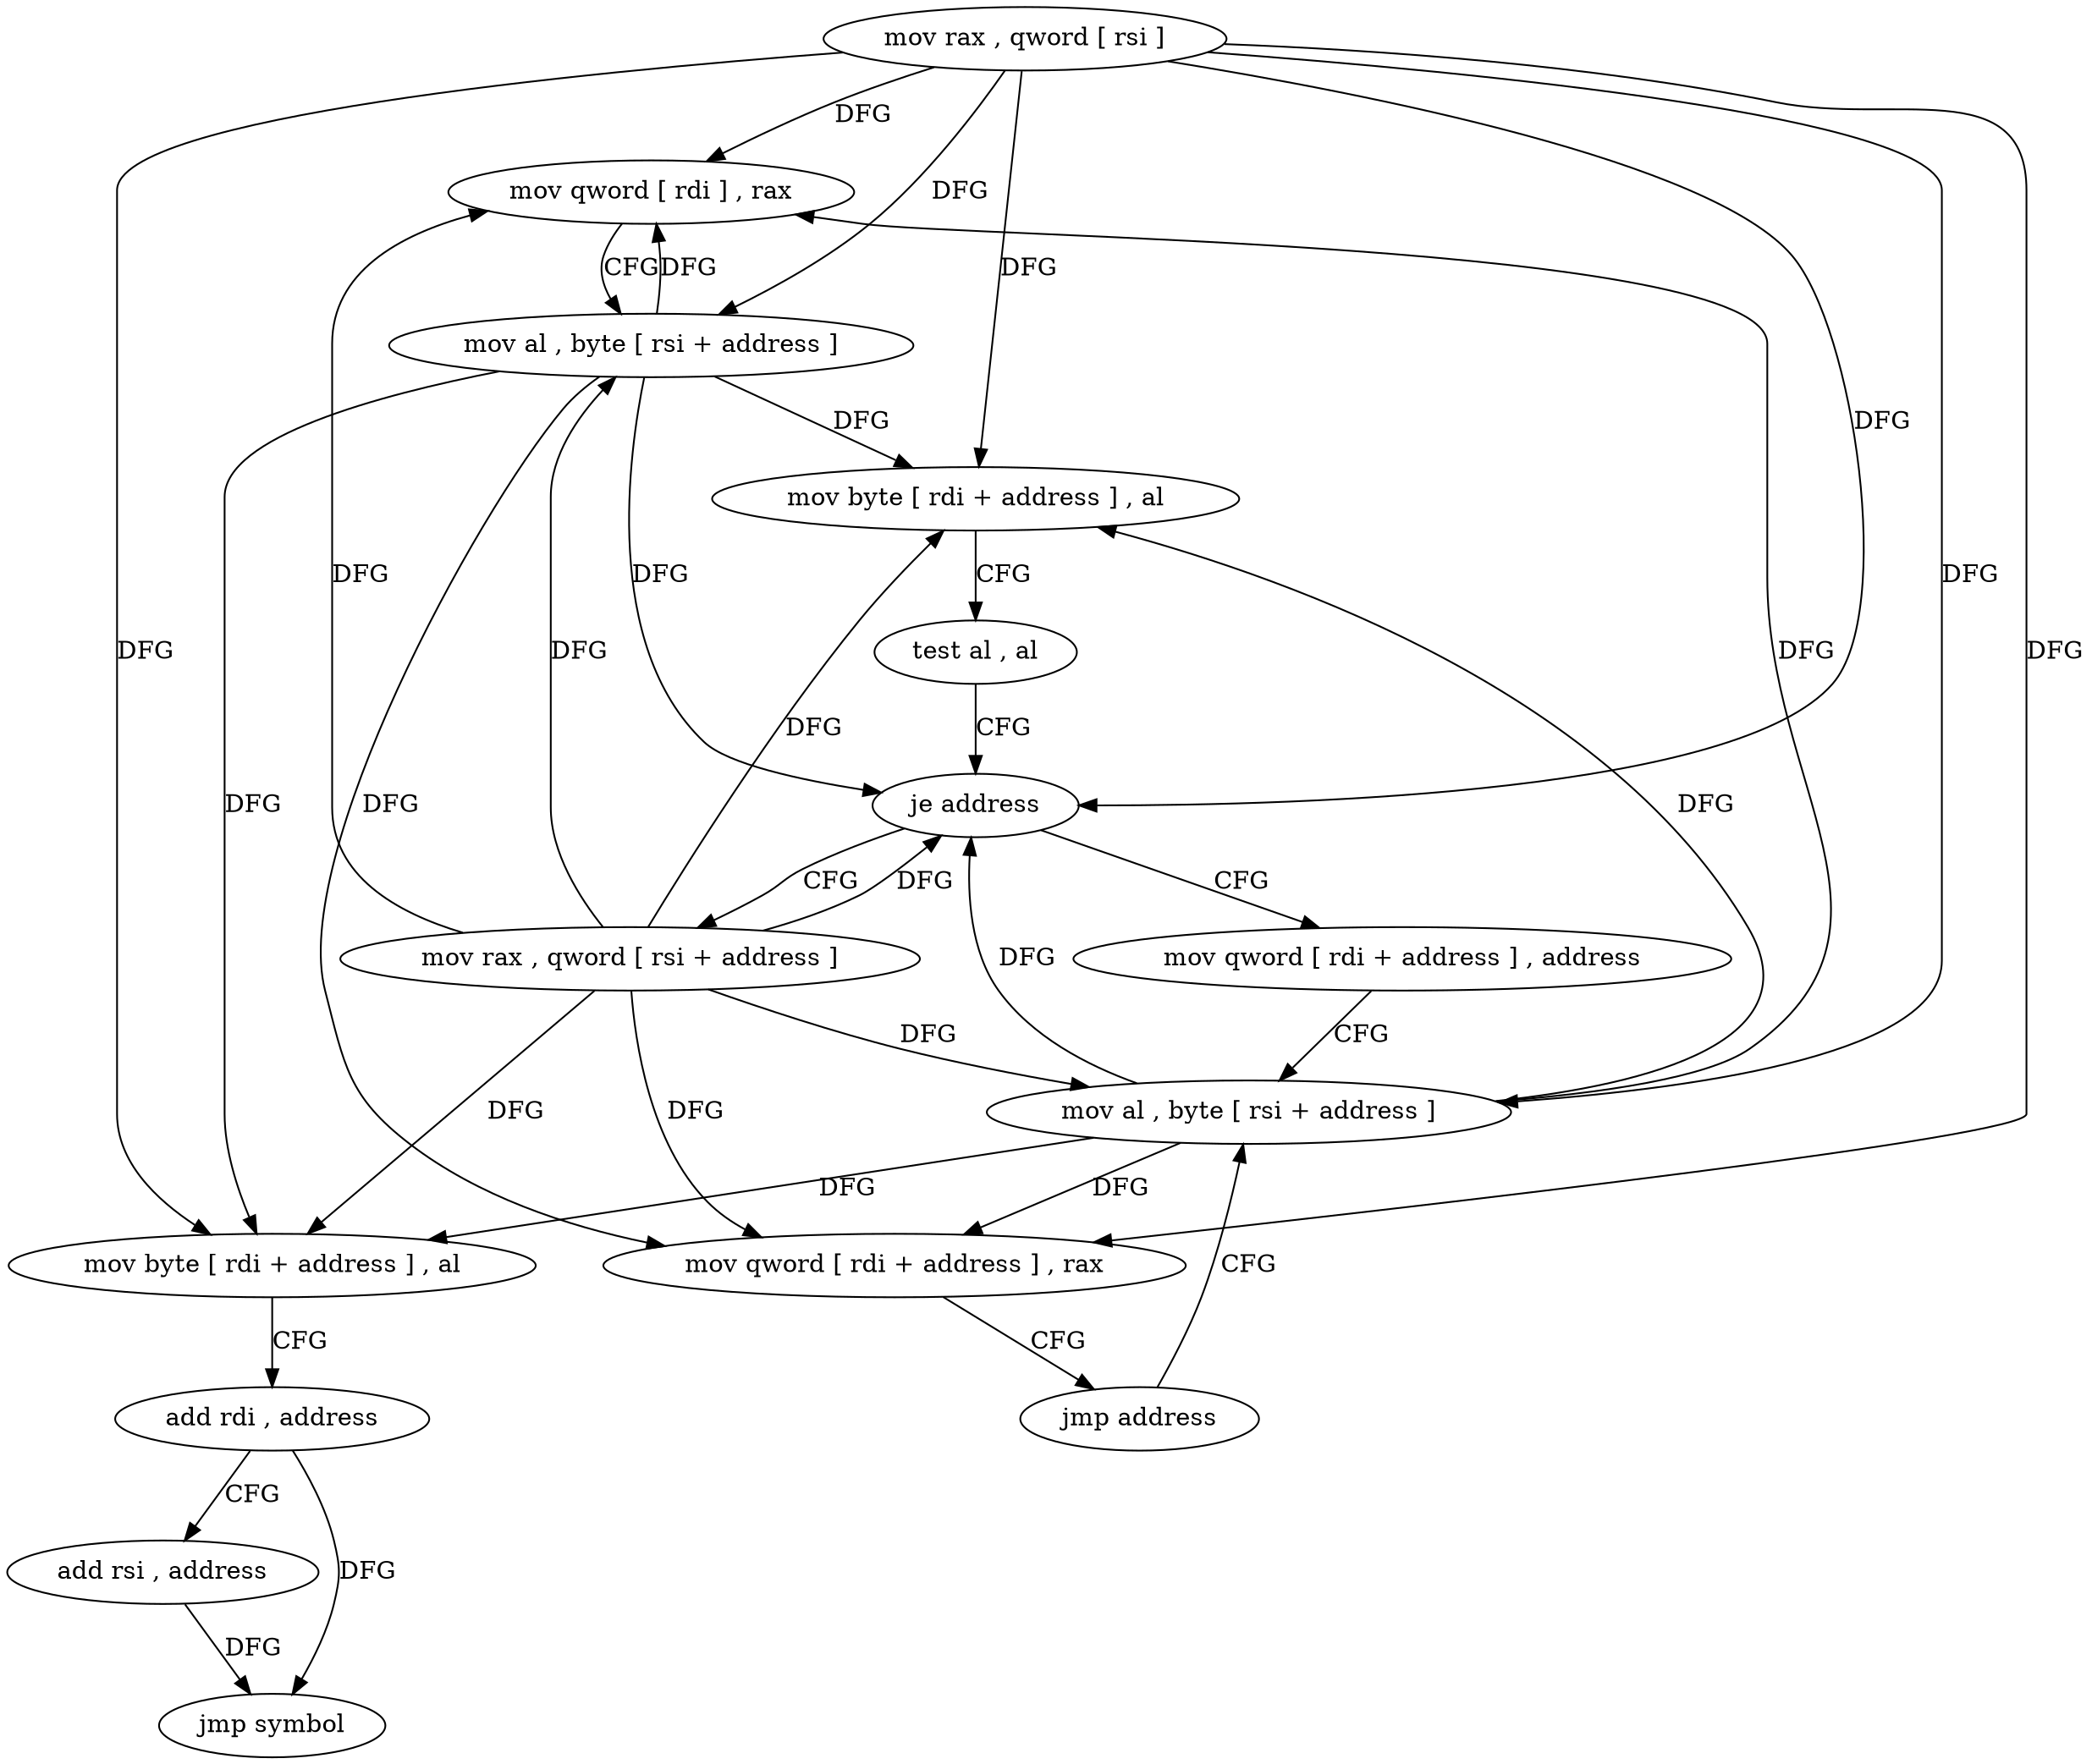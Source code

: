 digraph "func" {
"4233600" [label = "mov rax , qword [ rsi ]" ]
"4233603" [label = "mov qword [ rdi ] , rax" ]
"4233606" [label = "mov al , byte [ rsi + address ]" ]
"4233609" [label = "mov byte [ rdi + address ] , al" ]
"4233612" [label = "test al , al" ]
"4233614" [label = "je address" ]
"4233626" [label = "mov qword [ rdi + address ] , address" ]
"4233616" [label = "mov rax , qword [ rsi + address ]" ]
"4233634" [label = "mov al , byte [ rsi + address ]" ]
"4233620" [label = "mov qword [ rdi + address ] , rax" ]
"4233624" [label = "jmp address" ]
"4233637" [label = "mov byte [ rdi + address ] , al" ]
"4233640" [label = "add rdi , address" ]
"4233644" [label = "add rsi , address" ]
"4233648" [label = "jmp symbol" ]
"4233600" -> "4233603" [ label = "DFG" ]
"4233600" -> "4233606" [ label = "DFG" ]
"4233600" -> "4233609" [ label = "DFG" ]
"4233600" -> "4233614" [ label = "DFG" ]
"4233600" -> "4233620" [ label = "DFG" ]
"4233600" -> "4233634" [ label = "DFG" ]
"4233600" -> "4233637" [ label = "DFG" ]
"4233603" -> "4233606" [ label = "CFG" ]
"4233606" -> "4233609" [ label = "DFG" ]
"4233606" -> "4233603" [ label = "DFG" ]
"4233606" -> "4233614" [ label = "DFG" ]
"4233606" -> "4233620" [ label = "DFG" ]
"4233606" -> "4233637" [ label = "DFG" ]
"4233609" -> "4233612" [ label = "CFG" ]
"4233612" -> "4233614" [ label = "CFG" ]
"4233614" -> "4233626" [ label = "CFG" ]
"4233614" -> "4233616" [ label = "CFG" ]
"4233626" -> "4233634" [ label = "CFG" ]
"4233616" -> "4233620" [ label = "DFG" ]
"4233616" -> "4233603" [ label = "DFG" ]
"4233616" -> "4233609" [ label = "DFG" ]
"4233616" -> "4233614" [ label = "DFG" ]
"4233616" -> "4233606" [ label = "DFG" ]
"4233616" -> "4233634" [ label = "DFG" ]
"4233616" -> "4233637" [ label = "DFG" ]
"4233634" -> "4233637" [ label = "DFG" ]
"4233634" -> "4233603" [ label = "DFG" ]
"4233634" -> "4233609" [ label = "DFG" ]
"4233634" -> "4233614" [ label = "DFG" ]
"4233634" -> "4233620" [ label = "DFG" ]
"4233620" -> "4233624" [ label = "CFG" ]
"4233624" -> "4233634" [ label = "CFG" ]
"4233637" -> "4233640" [ label = "CFG" ]
"4233640" -> "4233644" [ label = "CFG" ]
"4233640" -> "4233648" [ label = "DFG" ]
"4233644" -> "4233648" [ label = "DFG" ]
}
